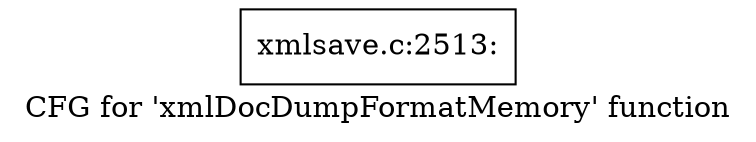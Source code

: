 digraph "CFG for 'xmlDocDumpFormatMemory' function" {
	label="CFG for 'xmlDocDumpFormatMemory' function";

	Node0x5783760 [shape=record,label="{xmlsave.c:2513:}"];
}
